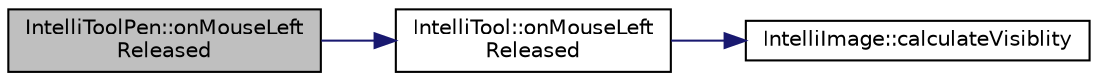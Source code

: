 digraph "IntelliToolPen::onMouseLeftReleased"
{
 // LATEX_PDF_SIZE
  edge [fontname="Helvetica",fontsize="10",labelfontname="Helvetica",labelfontsize="10"];
  node [fontname="Helvetica",fontsize="10",shape=record];
  rankdir="LR";
  Node1 [label="IntelliToolPen::onMouseLeft\lReleased",height=0.2,width=0.4,color="black", fillcolor="grey75", style="filled", fontcolor="black",tooltip="A function managing the left click released of a mouse. Merging the drawing to the active layer."];
  Node1 -> Node2 [color="midnightblue",fontsize="10",style="solid",fontname="Helvetica"];
  Node2 [label="IntelliTool::onMouseLeft\lReleased",height=0.2,width=0.4,color="black", fillcolor="white", style="filled",URL="$class_intelli_tool.html#a906a2575c16c8a33cb2a5197f8d8cc5b",tooltip="A function managing the left click Released of a Mouse. Call this in child classes!"];
  Node2 -> Node3 [color="midnightblue",fontsize="10",style="solid",fontname="Helvetica"];
  Node3 [label="IntelliImage::calculateVisiblity",height=0.2,width=0.4,color="black", fillcolor="white", style="filled",URL="$class_intelli_image.html#aebbced93f4744fad81b7f141b21f4ab2",tooltip="An abstract function that calculates the visiblity of the Image data if needed."];
}
